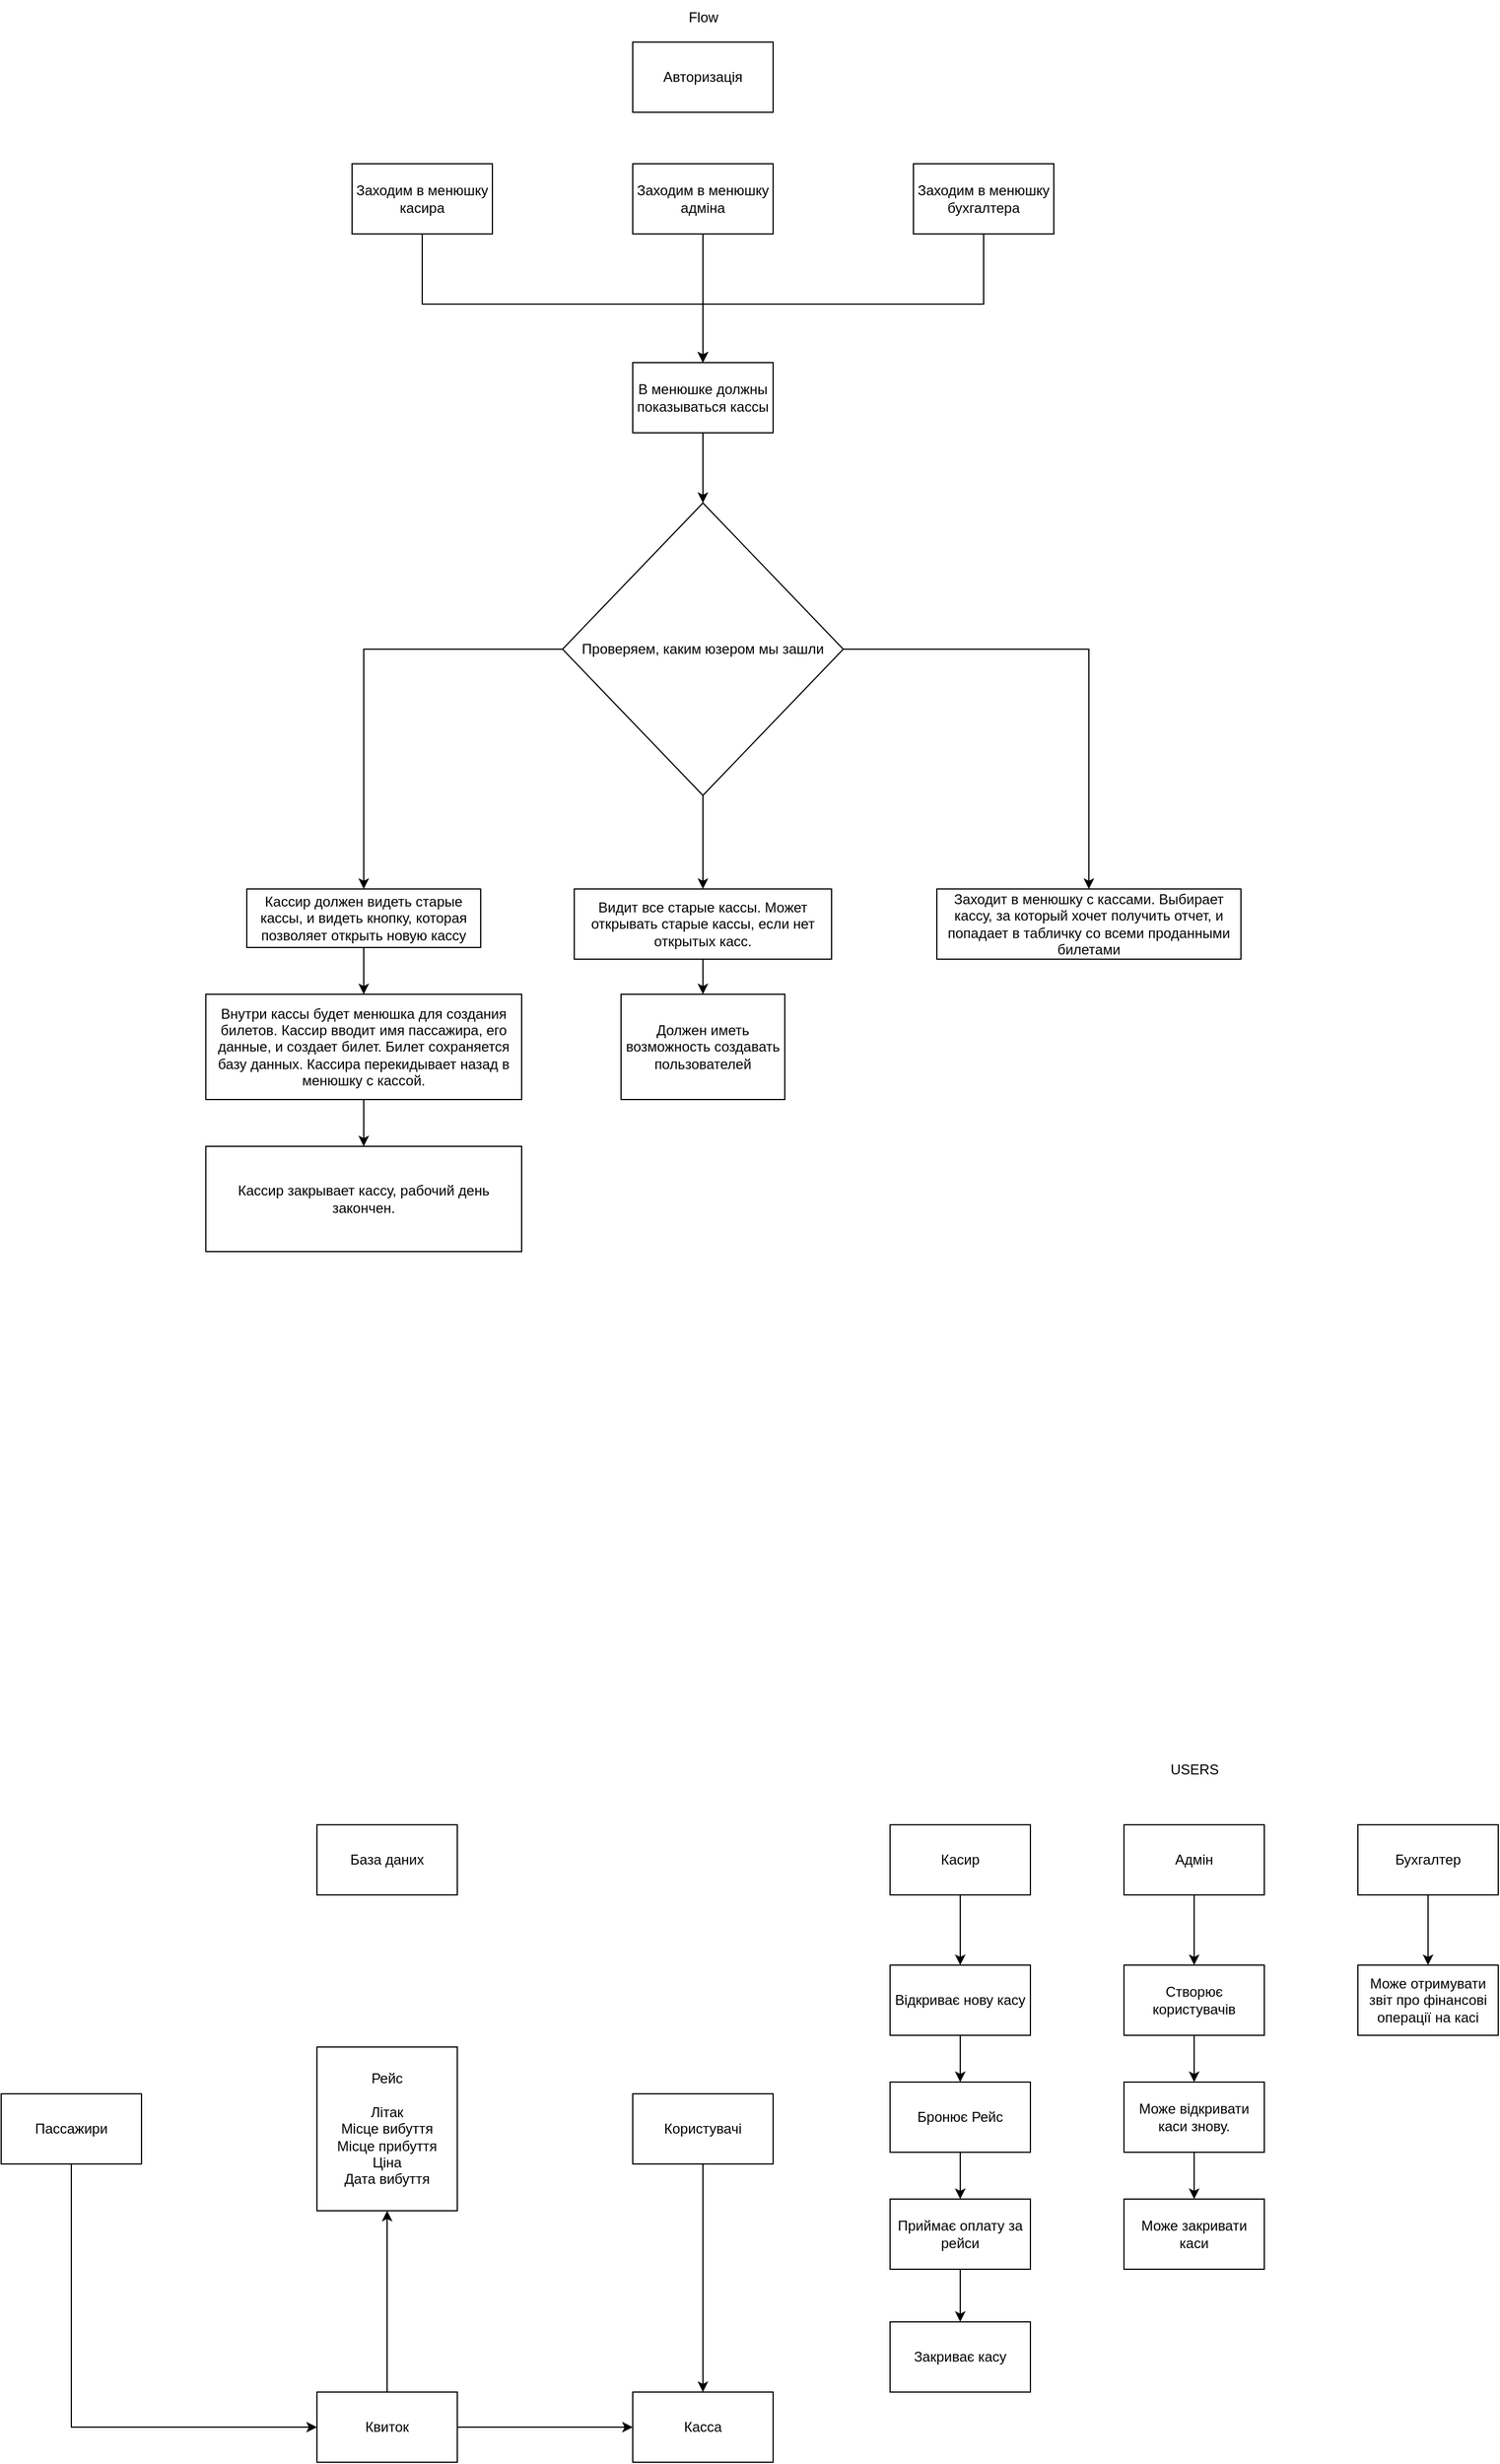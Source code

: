 <mxfile version="28.2.5">
  <diagram name="Page-1" id="bXpb7fFqBZVpDAfxvi6F">
    <mxGraphModel dx="3043" dy="3135" grid="1" gridSize="10" guides="1" tooltips="1" connect="1" arrows="1" fold="1" page="1" pageScale="1" pageWidth="827" pageHeight="1169" math="0" shadow="0">
      <root>
        <mxCell id="0" />
        <mxCell id="1" parent="0" />
        <mxCell id="HvWkaARTubuwXod1C86s-9" style="edgeStyle=orthogonalEdgeStyle;rounded=0;orthogonalLoop=1;jettySize=auto;html=1;entryX=0.5;entryY=0;entryDx=0;entryDy=0;" parent="1" source="HvWkaARTubuwXod1C86s-1" target="HvWkaARTubuwXod1C86s-6" edge="1">
          <mxGeometry relative="1" as="geometry" />
        </mxCell>
        <mxCell id="HvWkaARTubuwXod1C86s-1" value="Касир" style="rounded=0;whiteSpace=wrap;html=1;" parent="1" vertex="1">
          <mxGeometry x="-220" y="160" width="120" height="60" as="geometry" />
        </mxCell>
        <mxCell id="HvWkaARTubuwXod1C86s-2" value="USERS" style="text;html=1;align=center;verticalAlign=middle;resizable=0;points=[];autosize=1;strokeColor=none;fillColor=none;" parent="1" vertex="1">
          <mxGeometry x="10" y="98" width="60" height="30" as="geometry" />
        </mxCell>
        <mxCell id="HvWkaARTubuwXod1C86s-15" style="edgeStyle=orthogonalEdgeStyle;rounded=0;orthogonalLoop=1;jettySize=auto;html=1;" parent="1" source="HvWkaARTubuwXod1C86s-3" target="HvWkaARTubuwXod1C86s-13" edge="1">
          <mxGeometry relative="1" as="geometry" />
        </mxCell>
        <mxCell id="HvWkaARTubuwXod1C86s-3" value="Адмін" style="whiteSpace=wrap;html=1;" parent="1" vertex="1">
          <mxGeometry x="-20" y="160" width="120" height="60" as="geometry" />
        </mxCell>
        <mxCell id="HvWkaARTubuwXod1C86s-20" style="edgeStyle=orthogonalEdgeStyle;rounded=0;orthogonalLoop=1;jettySize=auto;html=1;" parent="1" source="HvWkaARTubuwXod1C86s-4" target="HvWkaARTubuwXod1C86s-19" edge="1">
          <mxGeometry relative="1" as="geometry" />
        </mxCell>
        <mxCell id="HvWkaARTubuwXod1C86s-4" value="Бухгалтер" style="whiteSpace=wrap;html=1;" parent="1" vertex="1">
          <mxGeometry x="180" y="160" width="120" height="60" as="geometry" />
        </mxCell>
        <mxCell id="HvWkaARTubuwXod1C86s-12" style="edgeStyle=orthogonalEdgeStyle;rounded=0;orthogonalLoop=1;jettySize=auto;html=1;entryX=0.5;entryY=0;entryDx=0;entryDy=0;" parent="1" source="HvWkaARTubuwXod1C86s-5" target="HvWkaARTubuwXod1C86s-8" edge="1">
          <mxGeometry relative="1" as="geometry" />
        </mxCell>
        <mxCell id="HvWkaARTubuwXod1C86s-5" value="Приймає оплату за рейси" style="rounded=0;whiteSpace=wrap;html=1;" parent="1" vertex="1">
          <mxGeometry x="-220" y="480" width="120" height="60" as="geometry" />
        </mxCell>
        <mxCell id="HvWkaARTubuwXod1C86s-10" style="edgeStyle=orthogonalEdgeStyle;rounded=0;orthogonalLoop=1;jettySize=auto;html=1;exitX=0.5;exitY=1;exitDx=0;exitDy=0;entryX=0.5;entryY=0;entryDx=0;entryDy=0;" parent="1" source="HvWkaARTubuwXod1C86s-6" target="HvWkaARTubuwXod1C86s-7" edge="1">
          <mxGeometry relative="1" as="geometry" />
        </mxCell>
        <mxCell id="HvWkaARTubuwXod1C86s-6" value="Відкриває нову касу" style="rounded=0;whiteSpace=wrap;html=1;" parent="1" vertex="1">
          <mxGeometry x="-220" y="280" width="120" height="60" as="geometry" />
        </mxCell>
        <mxCell id="HvWkaARTubuwXod1C86s-11" style="edgeStyle=orthogonalEdgeStyle;rounded=0;orthogonalLoop=1;jettySize=auto;html=1;entryX=0.5;entryY=0;entryDx=0;entryDy=0;" parent="1" source="HvWkaARTubuwXod1C86s-7" target="HvWkaARTubuwXod1C86s-5" edge="1">
          <mxGeometry relative="1" as="geometry" />
        </mxCell>
        <mxCell id="HvWkaARTubuwXod1C86s-7" value="Бронює Рейс" style="rounded=0;whiteSpace=wrap;html=1;" parent="1" vertex="1">
          <mxGeometry x="-220" y="380" width="120" height="60" as="geometry" />
        </mxCell>
        <mxCell id="HvWkaARTubuwXod1C86s-8" value="Закриває касу" style="rounded=0;whiteSpace=wrap;html=1;" parent="1" vertex="1">
          <mxGeometry x="-220" y="585" width="120" height="60" as="geometry" />
        </mxCell>
        <mxCell id="HvWkaARTubuwXod1C86s-16" style="edgeStyle=orthogonalEdgeStyle;rounded=0;orthogonalLoop=1;jettySize=auto;html=1;entryX=0.5;entryY=0;entryDx=0;entryDy=0;" parent="1" source="HvWkaARTubuwXod1C86s-13" target="HvWkaARTubuwXod1C86s-14" edge="1">
          <mxGeometry relative="1" as="geometry" />
        </mxCell>
        <mxCell id="HvWkaARTubuwXod1C86s-13" value="Створює користувачів" style="rounded=0;whiteSpace=wrap;html=1;" parent="1" vertex="1">
          <mxGeometry x="-20" y="280" width="120" height="60" as="geometry" />
        </mxCell>
        <mxCell id="HvWkaARTubuwXod1C86s-18" style="edgeStyle=orthogonalEdgeStyle;rounded=0;orthogonalLoop=1;jettySize=auto;html=1;entryX=0.5;entryY=0;entryDx=0;entryDy=0;" parent="1" source="HvWkaARTubuwXod1C86s-14" target="HvWkaARTubuwXod1C86s-17" edge="1">
          <mxGeometry relative="1" as="geometry" />
        </mxCell>
        <mxCell id="HvWkaARTubuwXod1C86s-14" value="Може відкривати каси знову." style="rounded=0;whiteSpace=wrap;html=1;" parent="1" vertex="1">
          <mxGeometry x="-20" y="380" width="120" height="60" as="geometry" />
        </mxCell>
        <mxCell id="HvWkaARTubuwXod1C86s-17" value="Може закривати каси" style="rounded=0;whiteSpace=wrap;html=1;" parent="1" vertex="1">
          <mxGeometry x="-20" y="480" width="120" height="60" as="geometry" />
        </mxCell>
        <mxCell id="HvWkaARTubuwXod1C86s-19" value="Може отримувати звіт про фінансові операції на касі" style="rounded=0;whiteSpace=wrap;html=1;" parent="1" vertex="1">
          <mxGeometry x="180" y="280" width="120" height="60" as="geometry" />
        </mxCell>
        <mxCell id="HvWkaARTubuwXod1C86s-21" value="База даних" style="rounded=0;whiteSpace=wrap;html=1;" parent="1" vertex="1">
          <mxGeometry x="-710" y="160" width="120" height="60" as="geometry" />
        </mxCell>
        <mxCell id="HvWkaARTubuwXod1C86s-22" value="Рейс&lt;br&gt;&lt;br&gt;Літак&lt;br&gt;Місце вибуття&lt;br&gt;Місце прибуття&lt;br&gt;Ціна&lt;br&gt;Дата вибуття" style="rounded=0;whiteSpace=wrap;html=1;" parent="1" vertex="1">
          <mxGeometry x="-710" y="350" width="120" height="140" as="geometry" />
        </mxCell>
        <mxCell id="HvWkaARTubuwXod1C86s-32" style="edgeStyle=orthogonalEdgeStyle;rounded=0;orthogonalLoop=1;jettySize=auto;html=1;entryX=0;entryY=0.5;entryDx=0;entryDy=0;" parent="1" source="HvWkaARTubuwXod1C86s-25" target="HvWkaARTubuwXod1C86s-28" edge="1">
          <mxGeometry relative="1" as="geometry">
            <Array as="points">
              <mxPoint x="-920" y="675" />
            </Array>
          </mxGeometry>
        </mxCell>
        <mxCell id="HvWkaARTubuwXod1C86s-25" value="Пассажири" style="rounded=0;whiteSpace=wrap;html=1;" parent="1" vertex="1">
          <mxGeometry x="-980" y="390" width="120" height="60" as="geometry" />
        </mxCell>
        <mxCell id="HvWkaARTubuwXod1C86s-27" value="Касса" style="rounded=0;whiteSpace=wrap;html=1;" parent="1" vertex="1">
          <mxGeometry x="-440" y="645" width="120" height="60" as="geometry" />
        </mxCell>
        <mxCell id="HvWkaARTubuwXod1C86s-30" style="edgeStyle=orthogonalEdgeStyle;rounded=0;orthogonalLoop=1;jettySize=auto;html=1;entryX=0.5;entryY=1;entryDx=0;entryDy=0;" parent="1" source="HvWkaARTubuwXod1C86s-28" target="HvWkaARTubuwXod1C86s-22" edge="1">
          <mxGeometry relative="1" as="geometry" />
        </mxCell>
        <mxCell id="HvWkaARTubuwXod1C86s-31" style="edgeStyle=orthogonalEdgeStyle;rounded=0;orthogonalLoop=1;jettySize=auto;html=1;entryX=0;entryY=0.5;entryDx=0;entryDy=0;" parent="1" source="HvWkaARTubuwXod1C86s-28" target="HvWkaARTubuwXod1C86s-27" edge="1">
          <mxGeometry relative="1" as="geometry">
            <mxPoint x="-480" y="680" as="targetPoint" />
            <Array as="points">
              <mxPoint x="-520" y="675" />
              <mxPoint x="-520" y="675" />
            </Array>
          </mxGeometry>
        </mxCell>
        <mxCell id="HvWkaARTubuwXod1C86s-28" value="Квиток" style="rounded=0;whiteSpace=wrap;html=1;" parent="1" vertex="1">
          <mxGeometry x="-710" y="645" width="120" height="60" as="geometry" />
        </mxCell>
        <mxCell id="bdNL3FaGgv4kxiSuAMlq-1" style="edgeStyle=orthogonalEdgeStyle;rounded=0;orthogonalLoop=1;jettySize=auto;html=1;entryX=0.5;entryY=0;entryDx=0;entryDy=0;" edge="1" parent="1" source="HvWkaARTubuwXod1C86s-33" target="HvWkaARTubuwXod1C86s-27">
          <mxGeometry relative="1" as="geometry" />
        </mxCell>
        <mxCell id="HvWkaARTubuwXod1C86s-33" value="Користувачі" style="rounded=0;whiteSpace=wrap;html=1;" parent="1" vertex="1">
          <mxGeometry x="-440" y="390" width="120" height="60" as="geometry" />
        </mxCell>
        <mxCell id="bdNL3FaGgv4kxiSuAMlq-2" value="Авторизація" style="rounded=0;whiteSpace=wrap;html=1;" vertex="1" parent="1">
          <mxGeometry x="-440" y="-1364" width="120" height="60" as="geometry" />
        </mxCell>
        <mxCell id="bdNL3FaGgv4kxiSuAMlq-3" value="Flow" style="text;html=1;align=center;verticalAlign=middle;resizable=0;points=[];autosize=1;strokeColor=none;fillColor=none;" vertex="1" parent="1">
          <mxGeometry x="-405" y="-1400" width="50" height="30" as="geometry" />
        </mxCell>
        <mxCell id="bdNL3FaGgv4kxiSuAMlq-7" style="edgeStyle=orthogonalEdgeStyle;rounded=0;orthogonalLoop=1;jettySize=auto;html=1;entryX=0.5;entryY=0;entryDx=0;entryDy=0;" edge="1" parent="1" source="bdNL3FaGgv4kxiSuAMlq-4" target="bdNL3FaGgv4kxiSuAMlq-8">
          <mxGeometry relative="1" as="geometry">
            <mxPoint x="-620" y="-1140" as="targetPoint" />
            <Array as="points">
              <mxPoint x="-620" y="-1140" />
              <mxPoint x="-380" y="-1140" />
            </Array>
          </mxGeometry>
        </mxCell>
        <mxCell id="bdNL3FaGgv4kxiSuAMlq-4" value="Заходим в менюшку касира" style="rounded=0;whiteSpace=wrap;html=1;" vertex="1" parent="1">
          <mxGeometry x="-680" y="-1260" width="120" height="60" as="geometry" />
        </mxCell>
        <mxCell id="bdNL3FaGgv4kxiSuAMlq-9" style="edgeStyle=orthogonalEdgeStyle;rounded=0;orthogonalLoop=1;jettySize=auto;html=1;entryX=0.5;entryY=0;entryDx=0;entryDy=0;" edge="1" parent="1" source="bdNL3FaGgv4kxiSuAMlq-5" target="bdNL3FaGgv4kxiSuAMlq-8">
          <mxGeometry relative="1" as="geometry" />
        </mxCell>
        <mxCell id="bdNL3FaGgv4kxiSuAMlq-5" value="Заходим в менюшку адміна" style="rounded=0;whiteSpace=wrap;html=1;" vertex="1" parent="1">
          <mxGeometry x="-440" y="-1260" width="120" height="60" as="geometry" />
        </mxCell>
        <mxCell id="bdNL3FaGgv4kxiSuAMlq-10" style="edgeStyle=orthogonalEdgeStyle;rounded=0;orthogonalLoop=1;jettySize=auto;html=1;entryX=0.5;entryY=0;entryDx=0;entryDy=0;" edge="1" parent="1" source="bdNL3FaGgv4kxiSuAMlq-6" target="bdNL3FaGgv4kxiSuAMlq-8">
          <mxGeometry relative="1" as="geometry">
            <Array as="points">
              <mxPoint x="-140" y="-1140" />
              <mxPoint x="-380" y="-1140" />
            </Array>
          </mxGeometry>
        </mxCell>
        <mxCell id="bdNL3FaGgv4kxiSuAMlq-6" value="Заходим в менюшку бухгалтера" style="rounded=0;whiteSpace=wrap;html=1;" vertex="1" parent="1">
          <mxGeometry x="-200" y="-1260" width="120" height="60" as="geometry" />
        </mxCell>
        <mxCell id="bdNL3FaGgv4kxiSuAMlq-13" style="edgeStyle=orthogonalEdgeStyle;rounded=0;orthogonalLoop=1;jettySize=auto;html=1;entryX=0.5;entryY=0;entryDx=0;entryDy=0;" edge="1" parent="1" target="bdNL3FaGgv4kxiSuAMlq-12">
          <mxGeometry relative="1" as="geometry">
            <mxPoint x="-380" y="-970" as="sourcePoint" />
          </mxGeometry>
        </mxCell>
        <mxCell id="bdNL3FaGgv4kxiSuAMlq-28" style="edgeStyle=orthogonalEdgeStyle;rounded=0;orthogonalLoop=1;jettySize=auto;html=1;entryX=0.5;entryY=0;entryDx=0;entryDy=0;" edge="1" parent="1" source="bdNL3FaGgv4kxiSuAMlq-8" target="bdNL3FaGgv4kxiSuAMlq-12">
          <mxGeometry relative="1" as="geometry" />
        </mxCell>
        <mxCell id="bdNL3FaGgv4kxiSuAMlq-8" value="В менюшке должны показываться кассы" style="rounded=0;whiteSpace=wrap;html=1;" vertex="1" parent="1">
          <mxGeometry x="-440" y="-1090" width="120" height="60" as="geometry" />
        </mxCell>
        <mxCell id="bdNL3FaGgv4kxiSuAMlq-15" style="edgeStyle=orthogonalEdgeStyle;rounded=0;orthogonalLoop=1;jettySize=auto;html=1;" edge="1" parent="1" source="bdNL3FaGgv4kxiSuAMlq-12" target="bdNL3FaGgv4kxiSuAMlq-14">
          <mxGeometry relative="1" as="geometry" />
        </mxCell>
        <mxCell id="bdNL3FaGgv4kxiSuAMlq-21" style="edgeStyle=orthogonalEdgeStyle;rounded=0;orthogonalLoop=1;jettySize=auto;html=1;entryX=0.5;entryY=0;entryDx=0;entryDy=0;" edge="1" parent="1" source="bdNL3FaGgv4kxiSuAMlq-12" target="bdNL3FaGgv4kxiSuAMlq-22">
          <mxGeometry relative="1" as="geometry">
            <mxPoint x="-380" y="-660" as="targetPoint" />
          </mxGeometry>
        </mxCell>
        <mxCell id="bdNL3FaGgv4kxiSuAMlq-26" style="edgeStyle=orthogonalEdgeStyle;rounded=0;orthogonalLoop=1;jettySize=auto;html=1;entryX=0.5;entryY=0;entryDx=0;entryDy=0;" edge="1" parent="1" source="bdNL3FaGgv4kxiSuAMlq-12" target="bdNL3FaGgv4kxiSuAMlq-27">
          <mxGeometry relative="1" as="geometry">
            <mxPoint x="-70" y="-650" as="targetPoint" />
          </mxGeometry>
        </mxCell>
        <mxCell id="bdNL3FaGgv4kxiSuAMlq-12" value="Проверяем, каким юзером мы зашли" style="rhombus;whiteSpace=wrap;html=1;" vertex="1" parent="1">
          <mxGeometry x="-500" y="-970" width="240" height="250" as="geometry" />
        </mxCell>
        <mxCell id="bdNL3FaGgv4kxiSuAMlq-17" style="edgeStyle=orthogonalEdgeStyle;rounded=0;orthogonalLoop=1;jettySize=auto;html=1;" edge="1" parent="1" source="bdNL3FaGgv4kxiSuAMlq-14" target="bdNL3FaGgv4kxiSuAMlq-16">
          <mxGeometry relative="1" as="geometry" />
        </mxCell>
        <mxCell id="bdNL3FaGgv4kxiSuAMlq-14" value="Кассир должен видеть старые кассы, и видеть кнопку, которая позволяет открыть новую кассу" style="rounded=0;whiteSpace=wrap;html=1;" vertex="1" parent="1">
          <mxGeometry x="-770" y="-640" width="200" height="50" as="geometry" />
        </mxCell>
        <mxCell id="bdNL3FaGgv4kxiSuAMlq-19" style="edgeStyle=orthogonalEdgeStyle;rounded=0;orthogonalLoop=1;jettySize=auto;html=1;entryX=0.5;entryY=0;entryDx=0;entryDy=0;" edge="1" parent="1" source="bdNL3FaGgv4kxiSuAMlq-16" target="bdNL3FaGgv4kxiSuAMlq-20">
          <mxGeometry relative="1" as="geometry">
            <mxPoint x="-670" y="-380" as="targetPoint" />
          </mxGeometry>
        </mxCell>
        <mxCell id="bdNL3FaGgv4kxiSuAMlq-16" value="Внутри кассы будет менюшка для создания билетов. Кассир вводит имя пассажира, его данные, и создает билет. Билет сохраняется базу данных. Кассира перекидывает назад в менюшку с кассой." style="rounded=0;whiteSpace=wrap;html=1;" vertex="1" parent="1">
          <mxGeometry x="-805" y="-550" width="270" height="90" as="geometry" />
        </mxCell>
        <mxCell id="bdNL3FaGgv4kxiSuAMlq-20" value="Кассир закрывает кассу, рабочий день закончен." style="rounded=0;whiteSpace=wrap;html=1;" vertex="1" parent="1">
          <mxGeometry x="-805" y="-420" width="270" height="90" as="geometry" />
        </mxCell>
        <mxCell id="bdNL3FaGgv4kxiSuAMlq-25" style="edgeStyle=orthogonalEdgeStyle;rounded=0;orthogonalLoop=1;jettySize=auto;html=1;entryX=0.5;entryY=0;entryDx=0;entryDy=0;" edge="1" parent="1" source="bdNL3FaGgv4kxiSuAMlq-22" target="bdNL3FaGgv4kxiSuAMlq-24">
          <mxGeometry relative="1" as="geometry" />
        </mxCell>
        <mxCell id="bdNL3FaGgv4kxiSuAMlq-22" value="Видит все старые кассы. Может открывать старые кассы, если нет открытых касс." style="whiteSpace=wrap;html=1;" vertex="1" parent="1">
          <mxGeometry x="-490" y="-640" width="220" height="60" as="geometry" />
        </mxCell>
        <mxCell id="bdNL3FaGgv4kxiSuAMlq-24" value="Должен иметь возможность создавать пользователей" style="rounded=0;whiteSpace=wrap;html=1;" vertex="1" parent="1">
          <mxGeometry x="-450" y="-550" width="140" height="90" as="geometry" />
        </mxCell>
        <mxCell id="bdNL3FaGgv4kxiSuAMlq-27" value="Заходит в менюшку с кассами. Выбирает кассу, за который хочет получить отчет, и попадает в табличку со всеми проданными билетами" style="rounded=0;whiteSpace=wrap;html=1;" vertex="1" parent="1">
          <mxGeometry x="-180" y="-640" width="260" height="60" as="geometry" />
        </mxCell>
      </root>
    </mxGraphModel>
  </diagram>
</mxfile>
